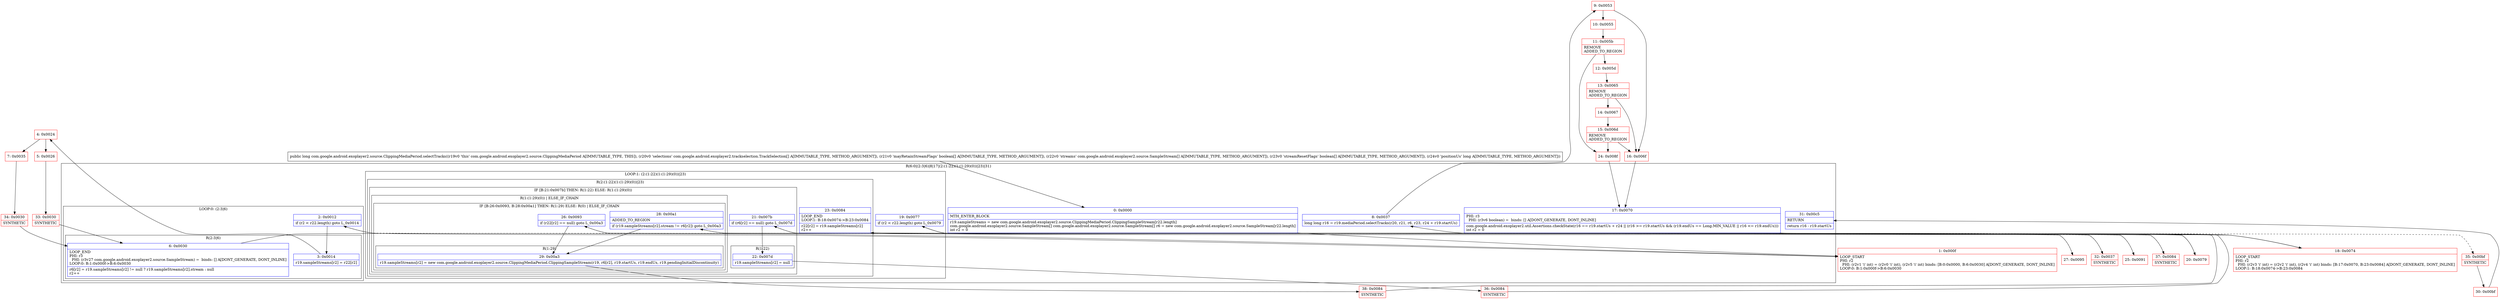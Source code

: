 digraph "CFG forcom.google.android.exoplayer2.source.ClippingMediaPeriod.selectTracks([Lcom\/google\/android\/exoplayer2\/trackselection\/TrackSelection;[Z[Lcom\/google\/android\/exoplayer2\/source\/SampleStream;[ZJ)J" {
subgraph cluster_Region_484010933 {
label = "R(6:0|(2:3|6)|8|17|(2:(1:22)(1:(1:29)(0))|23)|31)";
node [shape=record,color=blue];
Node_0 [shape=record,label="{0\:\ 0x0000|MTH_ENTER_BLOCK\l|r19.sampleStreams = new com.google.android.exoplayer2.source.ClippingMediaPeriod.ClippingSampleStream[r22.length]\lcom.google.android.exoplayer2.source.SampleStream[] com.google.android.exoplayer2.source.SampleStream[] r6 = new com.google.android.exoplayer2.source.SampleStream[r22.length]\lint r2 = 0\l}"];
subgraph cluster_LoopRegion_660871233 {
label = "LOOP:0: (2:3|6)";
node [shape=record,color=blue];
Node_2 [shape=record,label="{2\:\ 0x0012|if (r2 \< r22.length) goto L_0x0014\l}"];
subgraph cluster_Region_205296713 {
label = "R(2:3|6)";
node [shape=record,color=blue];
Node_3 [shape=record,label="{3\:\ 0x0014|r19.sampleStreams[r2] = r22[r2]\l}"];
Node_6 [shape=record,label="{6\:\ 0x0030|LOOP_END\lPHI: r3 \l  PHI: (r3v27 com.google.android.exoplayer2.source.SampleStream) =  binds: [] A[DONT_GENERATE, DONT_INLINE]\lLOOP:0: B:1:0x000f\-\>B:6:0x0030\l|r6[r2] = r19.sampleStreams[r2] != null ? r19.sampleStreams[r2].stream : null\lr2++\l}"];
}
}
Node_8 [shape=record,label="{8\:\ 0x0037|long long r16 = r19.mediaPeriod.selectTracks(r20, r21, r6, r23, r24 + r19.startUs)\l}"];
Node_17 [shape=record,label="{17\:\ 0x0070|PHI: r3 \l  PHI: (r3v6 boolean) =  binds: [] A[DONT_GENERATE, DONT_INLINE]\l|com.google.android.exoplayer2.util.Assertions.checkState(r16 == r19.startUs + r24 \|\| (r16 \>= r19.startUs && (r19.endUs == Long.MIN_VALUE \|\| r16 \<= r19.endUs)))\lint r2 = 0\l}"];
subgraph cluster_LoopRegion_614861505 {
label = "LOOP:1: (2:(1:22)(1:(1:29)(0))|23)";
node [shape=record,color=blue];
Node_19 [shape=record,label="{19\:\ 0x0077|if (r2 \< r22.length) goto L_0x0079\l}"];
subgraph cluster_Region_877474394 {
label = "R(2:(1:22)(1:(1:29)(0))|23)";
node [shape=record,color=blue];
subgraph cluster_IfRegion_1136140075 {
label = "IF [B:21:0x007b] THEN: R(1:22) ELSE: R(1:(1:29)(0))";
node [shape=record,color=blue];
Node_21 [shape=record,label="{21\:\ 0x007b|if (r6[r2] == null) goto L_0x007d\l}"];
subgraph cluster_Region_1763396614 {
label = "R(1:22)";
node [shape=record,color=blue];
Node_22 [shape=record,label="{22\:\ 0x007d|r19.sampleStreams[r2] = null\l}"];
}
subgraph cluster_Region_1637042604 {
label = "R(1:(1:29)(0)) | ELSE_IF_CHAIN\l";
node [shape=record,color=blue];
subgraph cluster_IfRegion_406914888 {
label = "IF [B:26:0x0093, B:28:0x00a1] THEN: R(1:29) ELSE: R(0) | ELSE_IF_CHAIN\l";
node [shape=record,color=blue];
Node_26 [shape=record,label="{26\:\ 0x0093|if (r22[r2] == null) goto L_0x00a3\l}"];
Node_28 [shape=record,label="{28\:\ 0x00a1|ADDED_TO_REGION\l|if (r19.sampleStreams[r2].stream != r6[r2]) goto L_0x00a3\l}"];
subgraph cluster_Region_1326601014 {
label = "R(1:29)";
node [shape=record,color=blue];
Node_29 [shape=record,label="{29\:\ 0x00a3|r19.sampleStreams[r2] = new com.google.android.exoplayer2.source.ClippingMediaPeriod.ClippingSampleStream(r19, r6[r2], r19.startUs, r19.endUs, r19.pendingInitialDiscontinuity)\l}"];
}
subgraph cluster_Region_437581825 {
label = "R(0)";
node [shape=record,color=blue];
}
}
}
}
Node_23 [shape=record,label="{23\:\ 0x0084|LOOP_END\lLOOP:1: B:18:0x0074\-\>B:23:0x0084\l|r22[r2] = r19.sampleStreams[r2]\lr2++\l}"];
}
}
Node_31 [shape=record,label="{31\:\ 0x00c5|RETURN\l|return r16 \- r19.startUs\l}"];
}
Node_1 [shape=record,color=red,label="{1\:\ 0x000f|LOOP_START\lPHI: r2 \l  PHI: (r2v1 'i' int) = (r2v0 'i' int), (r2v5 'i' int) binds: [B:0:0x0000, B:6:0x0030] A[DONT_GENERATE, DONT_INLINE]\lLOOP:0: B:1:0x000f\-\>B:6:0x0030\l}"];
Node_4 [shape=record,color=red,label="{4\:\ 0x0024}"];
Node_5 [shape=record,color=red,label="{5\:\ 0x0026}"];
Node_7 [shape=record,color=red,label="{7\:\ 0x0035}"];
Node_9 [shape=record,color=red,label="{9\:\ 0x0053}"];
Node_10 [shape=record,color=red,label="{10\:\ 0x0055}"];
Node_11 [shape=record,color=red,label="{11\:\ 0x005b|REMOVE\lADDED_TO_REGION\l}"];
Node_12 [shape=record,color=red,label="{12\:\ 0x005d}"];
Node_13 [shape=record,color=red,label="{13\:\ 0x0065|REMOVE\lADDED_TO_REGION\l}"];
Node_14 [shape=record,color=red,label="{14\:\ 0x0067}"];
Node_15 [shape=record,color=red,label="{15\:\ 0x006d|REMOVE\lADDED_TO_REGION\l}"];
Node_16 [shape=record,color=red,label="{16\:\ 0x006f}"];
Node_18 [shape=record,color=red,label="{18\:\ 0x0074|LOOP_START\lPHI: r2 \l  PHI: (r2v3 'i' int) = (r2v2 'i' int), (r2v4 'i' int) binds: [B:17:0x0070, B:23:0x0084] A[DONT_GENERATE, DONT_INLINE]\lLOOP:1: B:18:0x0074\-\>B:23:0x0084\l}"];
Node_20 [shape=record,color=red,label="{20\:\ 0x0079}"];
Node_24 [shape=record,color=red,label="{24\:\ 0x008f}"];
Node_25 [shape=record,color=red,label="{25\:\ 0x0091}"];
Node_27 [shape=record,color=red,label="{27\:\ 0x0095}"];
Node_30 [shape=record,color=red,label="{30\:\ 0x00bf}"];
Node_32 [shape=record,color=red,label="{32\:\ 0x0037|SYNTHETIC\l}"];
Node_33 [shape=record,color=red,label="{33\:\ 0x0030|SYNTHETIC\l}"];
Node_34 [shape=record,color=red,label="{34\:\ 0x0030|SYNTHETIC\l}"];
Node_35 [shape=record,color=red,label="{35\:\ 0x00bf|SYNTHETIC\l}"];
Node_36 [shape=record,color=red,label="{36\:\ 0x0084|SYNTHETIC\l}"];
Node_37 [shape=record,color=red,label="{37\:\ 0x0084|SYNTHETIC\l}"];
Node_38 [shape=record,color=red,label="{38\:\ 0x0084|SYNTHETIC\l}"];
MethodNode[shape=record,label="{public long com.google.android.exoplayer2.source.ClippingMediaPeriod.selectTracks((r19v0 'this' com.google.android.exoplayer2.source.ClippingMediaPeriod A[IMMUTABLE_TYPE, THIS]), (r20v0 'selections' com.google.android.exoplayer2.trackselection.TrackSelection[] A[IMMUTABLE_TYPE, METHOD_ARGUMENT]), (r21v0 'mayRetainStreamFlags' boolean[] A[IMMUTABLE_TYPE, METHOD_ARGUMENT]), (r22v0 'streams' com.google.android.exoplayer2.source.SampleStream[] A[IMMUTABLE_TYPE, METHOD_ARGUMENT]), (r23v0 'streamResetFlags' boolean[] A[IMMUTABLE_TYPE, METHOD_ARGUMENT]), (r24v0 'positionUs' long A[IMMUTABLE_TYPE, METHOD_ARGUMENT])) }"];
MethodNode -> Node_0;
Node_0 -> Node_1;
Node_2 -> Node_3;
Node_2 -> Node_32[style=dashed];
Node_3 -> Node_4;
Node_6 -> Node_1;
Node_8 -> Node_9;
Node_17 -> Node_18;
Node_19 -> Node_20;
Node_19 -> Node_35[style=dashed];
Node_21 -> Node_22;
Node_21 -> Node_25[style=dashed];
Node_22 -> Node_36;
Node_26 -> Node_27[style=dashed];
Node_26 -> Node_29;
Node_28 -> Node_29;
Node_28 -> Node_37[style=dashed];
Node_29 -> Node_38;
Node_23 -> Node_18;
Node_1 -> Node_2;
Node_4 -> Node_5;
Node_4 -> Node_7;
Node_5 -> Node_33;
Node_7 -> Node_34;
Node_9 -> Node_10;
Node_9 -> Node_16;
Node_10 -> Node_11;
Node_11 -> Node_12;
Node_11 -> Node_24;
Node_12 -> Node_13;
Node_13 -> Node_14;
Node_13 -> Node_16;
Node_14 -> Node_15;
Node_15 -> Node_16;
Node_15 -> Node_24;
Node_16 -> Node_17;
Node_18 -> Node_19;
Node_20 -> Node_21;
Node_24 -> Node_17;
Node_25 -> Node_26;
Node_27 -> Node_28;
Node_30 -> Node_31;
Node_32 -> Node_8;
Node_33 -> Node_6;
Node_34 -> Node_6;
Node_35 -> Node_30;
Node_36 -> Node_23;
Node_37 -> Node_23;
Node_38 -> Node_23;
}

